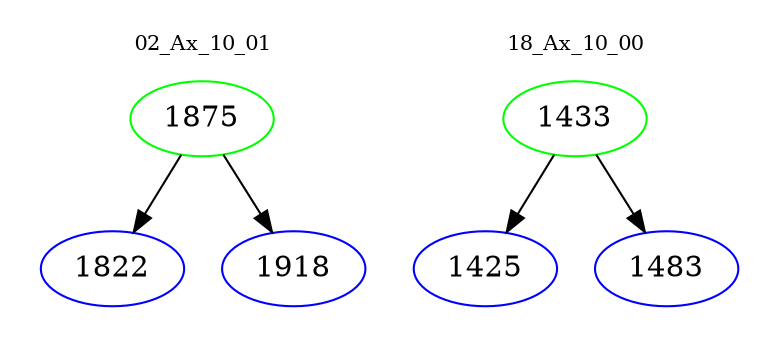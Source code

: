 digraph{
subgraph cluster_0 {
color = white
label = "02_Ax_10_01";
fontsize=10;
T0_1875 [label="1875", color="green"]
T0_1875 -> T0_1822 [color="black"]
T0_1822 [label="1822", color="blue"]
T0_1875 -> T0_1918 [color="black"]
T0_1918 [label="1918", color="blue"]
}
subgraph cluster_1 {
color = white
label = "18_Ax_10_00";
fontsize=10;
T1_1433 [label="1433", color="green"]
T1_1433 -> T1_1425 [color="black"]
T1_1425 [label="1425", color="blue"]
T1_1433 -> T1_1483 [color="black"]
T1_1483 [label="1483", color="blue"]
}
}
